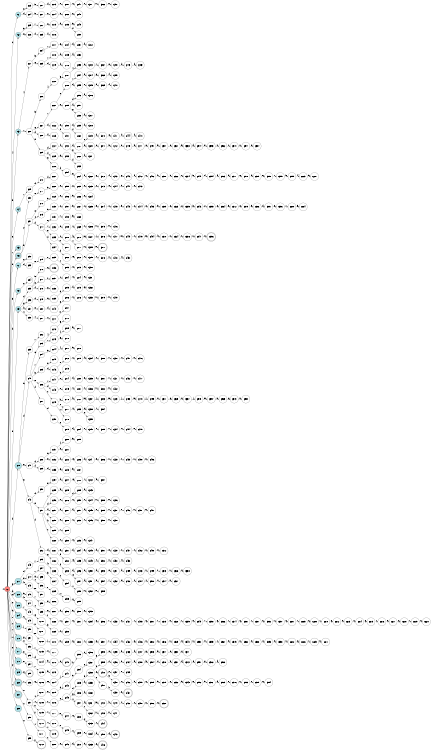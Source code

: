 digraph APTAALF {
__start0 [style = invis, shape = none, label = "", width = 0, height = 0];

rankdir=LR;
size="8,5";

s0 [style="filled", color="black", fillcolor="#ff817b" shape="circle", label="q0"];
s1 [style="filled", color="black", fillcolor="powderblue" shape="circle", label="q1"];
s2 [style="filled", color="black", fillcolor="powderblue" shape="circle", label="q2"];
s3 [style="filled", color="black", fillcolor="powderblue" shape="circle", label="q3"];
s4 [style="filled", color="black", fillcolor="powderblue" shape="circle", label="q4"];
s5 [style="filled", color="black", fillcolor="powderblue" shape="circle", label="q5"];
s6 [style="rounded,filled", color="black", fillcolor="powderblue" shape="doublecircle", label="q6"];
s7 [style="filled", color="black", fillcolor="powderblue" shape="circle", label="q7"];
s8 [style="filled", color="black", fillcolor="powderblue" shape="circle", label="q8"];
s9 [style="filled", color="black", fillcolor="powderblue" shape="circle", label="q9"];
s10 [style="filled", color="black", fillcolor="powderblue" shape="circle", label="q10"];
s11 [style="filled", color="black", fillcolor="powderblue" shape="circle", label="q11"];
s12 [style="filled", color="black", fillcolor="powderblue" shape="circle", label="q12"];
s13 [style="filled", color="black", fillcolor="powderblue" shape="circle", label="q13"];
s14 [style="filled", color="black", fillcolor="powderblue" shape="circle", label="q14"];
s15 [style="filled", color="black", fillcolor="powderblue" shape="circle", label="q15"];
s16 [style="filled", color="black", fillcolor="powderblue" shape="circle", label="q16"];
s17 [style="filled", color="black", fillcolor="powderblue" shape="circle", label="q17"];
s18 [style="filled", color="black", fillcolor="powderblue" shape="circle", label="q18"];
s19 [style="filled", color="black", fillcolor="powderblue" shape="circle", label="q19"];
s20 [style="rounded,filled", color="black", fillcolor="powderblue" shape="doublecircle", label="q20"];
s21 [style="rounded,filled", color="black", fillcolor="powderblue" shape="doublecircle", label="q21"];
s22 [style="filled", color="black", fillcolor="powderblue" shape="circle", label="q22"];
s23 [style="filled", color="black", fillcolor="white" shape="circle", label="q23"];
s24 [style="filled", color="black", fillcolor="white" shape="circle", label="q24"];
s25 [style="filled", color="black", fillcolor="white" shape="circle", label="q25"];
s26 [style="filled", color="black", fillcolor="white" shape="circle", label="q26"];
s27 [style="filled", color="black", fillcolor="white" shape="circle", label="q27"];
s28 [style="filled", color="black", fillcolor="white" shape="circle", label="q28"];
s29 [style="filled", color="black", fillcolor="white" shape="circle", label="q29"];
s30 [style="filled", color="black", fillcolor="white" shape="circle", label="q30"];
s31 [style="filled", color="black", fillcolor="white" shape="circle", label="q31"];
s32 [style="filled", color="black", fillcolor="white" shape="circle", label="q32"];
s33 [style="filled", color="black", fillcolor="white" shape="circle", label="q33"];
s34 [style="filled", color="black", fillcolor="white" shape="circle", label="q34"];
s35 [style="filled", color="black", fillcolor="white" shape="circle", label="q35"];
s36 [style="filled", color="black", fillcolor="white" shape="circle", label="q36"];
s37 [style="filled", color="black", fillcolor="white" shape="circle", label="q37"];
s38 [style="filled", color="black", fillcolor="white" shape="circle", label="q38"];
s39 [style="filled", color="black", fillcolor="white" shape="circle", label="q39"];
s40 [style="filled", color="black", fillcolor="white" shape="circle", label="q40"];
s41 [style="filled", color="black", fillcolor="white" shape="circle", label="q41"];
s42 [style="filled", color="black", fillcolor="white" shape="circle", label="q42"];
s43 [style="filled", color="black", fillcolor="white" shape="circle", label="q43"];
s44 [style="filled", color="black", fillcolor="white" shape="circle", label="q44"];
s45 [style="filled", color="black", fillcolor="white" shape="circle", label="q45"];
s46 [style="filled", color="black", fillcolor="white" shape="circle", label="q46"];
s47 [style="filled", color="black", fillcolor="white" shape="circle", label="q47"];
s48 [style="filled", color="black", fillcolor="white" shape="circle", label="q48"];
s49 [style="filled", color="black", fillcolor="white" shape="circle", label="q49"];
s50 [style="filled", color="black", fillcolor="white" shape="circle", label="q50"];
s51 [style="filled", color="black", fillcolor="white" shape="circle", label="q51"];
s52 [style="filled", color="black", fillcolor="white" shape="circle", label="q52"];
s53 [style="filled", color="black", fillcolor="white" shape="circle", label="q53"];
s54 [style="filled", color="black", fillcolor="white" shape="circle", label="q54"];
s55 [style="rounded,filled", color="black", fillcolor="white" shape="doublecircle", label="q55"];
s56 [style="filled", color="black", fillcolor="white" shape="circle", label="q56"];
s57 [style="filled", color="black", fillcolor="white" shape="circle", label="q57"];
s58 [style="filled", color="black", fillcolor="white" shape="circle", label="q58"];
s59 [style="filled", color="black", fillcolor="white" shape="circle", label="q59"];
s60 [style="filled", color="black", fillcolor="white" shape="circle", label="q60"];
s61 [style="filled", color="black", fillcolor="white" shape="circle", label="q61"];
s62 [style="filled", color="black", fillcolor="white" shape="circle", label="q62"];
s63 [style="filled", color="black", fillcolor="white" shape="circle", label="q63"];
s64 [style="filled", color="black", fillcolor="white" shape="circle", label="q64"];
s65 [style="filled", color="black", fillcolor="white" shape="circle", label="q65"];
s66 [style="filled", color="black", fillcolor="white" shape="circle", label="q66"];
s67 [style="filled", color="black", fillcolor="white" shape="circle", label="q67"];
s68 [style="filled", color="black", fillcolor="white" shape="circle", label="q68"];
s69 [style="filled", color="black", fillcolor="white" shape="circle", label="q69"];
s70 [style="filled", color="black", fillcolor="white" shape="circle", label="q70"];
s71 [style="filled", color="black", fillcolor="white" shape="circle", label="q71"];
s72 [style="filled", color="black", fillcolor="white" shape="circle", label="q72"];
s73 [style="filled", color="black", fillcolor="white" shape="circle", label="q73"];
s74 [style="filled", color="black", fillcolor="white" shape="circle", label="q74"];
s75 [style="filled", color="black", fillcolor="white" shape="circle", label="q75"];
s76 [style="filled", color="black", fillcolor="white" shape="circle", label="q76"];
s77 [style="filled", color="black", fillcolor="white" shape="circle", label="q77"];
s78 [style="filled", color="black", fillcolor="white" shape="circle", label="q78"];
s79 [style="filled", color="black", fillcolor="white" shape="circle", label="q79"];
s80 [style="filled", color="black", fillcolor="white" shape="circle", label="q80"];
s81 [style="filled", color="black", fillcolor="white" shape="circle", label="q81"];
s82 [style="filled", color="black", fillcolor="white" shape="circle", label="q82"];
s83 [style="filled", color="black", fillcolor="white" shape="circle", label="q83"];
s84 [style="filled", color="black", fillcolor="white" shape="circle", label="q84"];
s85 [style="filled", color="black", fillcolor="white" shape="circle", label="q85"];
s86 [style="filled", color="black", fillcolor="white" shape="circle", label="q86"];
s87 [style="filled", color="black", fillcolor="white" shape="circle", label="q87"];
s88 [style="filled", color="black", fillcolor="white" shape="circle", label="q88"];
s89 [style="filled", color="black", fillcolor="white" shape="circle", label="q89"];
s90 [style="filled", color="black", fillcolor="white" shape="circle", label="q90"];
s91 [style="filled", color="black", fillcolor="white" shape="circle", label="q91"];
s92 [style="filled", color="black", fillcolor="white" shape="circle", label="q92"];
s93 [style="filled", color="black", fillcolor="white" shape="circle", label="q93"];
s94 [style="filled", color="black", fillcolor="white" shape="circle", label="q94"];
s95 [style="filled", color="black", fillcolor="white" shape="circle", label="q95"];
s96 [style="filled", color="black", fillcolor="white" shape="circle", label="q96"];
s97 [style="filled", color="black", fillcolor="white" shape="circle", label="q97"];
s98 [style="filled", color="black", fillcolor="white" shape="circle", label="q98"];
s99 [style="filled", color="black", fillcolor="white" shape="circle", label="q99"];
s100 [style="filled", color="black", fillcolor="white" shape="circle", label="q100"];
s101 [style="filled", color="black", fillcolor="white" shape="circle", label="q101"];
s102 [style="filled", color="black", fillcolor="white" shape="circle", label="q102"];
s103 [style="filled", color="black", fillcolor="white" shape="circle", label="q103"];
s104 [style="filled", color="black", fillcolor="white" shape="circle", label="q104"];
s105 [style="filled", color="black", fillcolor="white" shape="circle", label="q105"];
s106 [style="filled", color="black", fillcolor="white" shape="circle", label="q106"];
s107 [style="filled", color="black", fillcolor="white" shape="circle", label="q107"];
s108 [style="filled", color="black", fillcolor="white" shape="circle", label="q108"];
s109 [style="filled", color="black", fillcolor="white" shape="circle", label="q109"];
s110 [style="rounded,filled", color="black", fillcolor="white" shape="doublecircle", label="q110"];
s111 [style="filled", color="black", fillcolor="white" shape="circle", label="q111"];
s112 [style="rounded,filled", color="black", fillcolor="white" shape="doublecircle", label="q112"];
s113 [style="filled", color="black", fillcolor="white" shape="circle", label="q113"];
s114 [style="filled", color="black", fillcolor="white" shape="circle", label="q114"];
s115 [style="filled", color="black", fillcolor="white" shape="circle", label="q115"];
s116 [style="filled", color="black", fillcolor="white" shape="circle", label="q116"];
s117 [style="filled", color="black", fillcolor="white" shape="circle", label="q117"];
s118 [style="filled", color="black", fillcolor="white" shape="circle", label="q118"];
s119 [style="filled", color="black", fillcolor="white" shape="circle", label="q119"];
s120 [style="filled", color="black", fillcolor="white" shape="circle", label="q120"];
s121 [style="filled", color="black", fillcolor="white" shape="circle", label="q121"];
s122 [style="filled", color="black", fillcolor="white" shape="circle", label="q122"];
s123 [style="filled", color="black", fillcolor="white" shape="circle", label="q123"];
s124 [style="filled", color="black", fillcolor="white" shape="circle", label="q124"];
s125 [style="filled", color="black", fillcolor="white" shape="circle", label="q125"];
s126 [style="filled", color="black", fillcolor="white" shape="circle", label="q126"];
s127 [style="filled", color="black", fillcolor="white" shape="circle", label="q127"];
s128 [style="filled", color="black", fillcolor="white" shape="circle", label="q128"];
s129 [style="filled", color="black", fillcolor="white" shape="circle", label="q129"];
s130 [style="filled", color="black", fillcolor="white" shape="circle", label="q130"];
s131 [style="filled", color="black", fillcolor="white" shape="circle", label="q131"];
s132 [style="filled", color="black", fillcolor="white" shape="circle", label="q132"];
s133 [style="filled", color="black", fillcolor="white" shape="circle", label="q133"];
s134 [style="filled", color="black", fillcolor="white" shape="circle", label="q134"];
s135 [style="filled", color="black", fillcolor="white" shape="circle", label="q135"];
s136 [style="rounded,filled", color="black", fillcolor="white" shape="doublecircle", label="q136"];
s137 [style="filled", color="black", fillcolor="white" shape="circle", label="q137"];
s138 [style="filled", color="black", fillcolor="white" shape="circle", label="q138"];
s139 [style="filled", color="black", fillcolor="white" shape="circle", label="q139"];
s140 [style="filled", color="black", fillcolor="white" shape="circle", label="q140"];
s141 [style="filled", color="black", fillcolor="white" shape="circle", label="q141"];
s142 [style="filled", color="black", fillcolor="white" shape="circle", label="q142"];
s143 [style="filled", color="black", fillcolor="white" shape="circle", label="q143"];
s144 [style="filled", color="black", fillcolor="white" shape="circle", label="q144"];
s145 [style="filled", color="black", fillcolor="white" shape="circle", label="q145"];
s146 [style="filled", color="black", fillcolor="white" shape="circle", label="q146"];
s147 [style="filled", color="black", fillcolor="white" shape="circle", label="q147"];
s148 [style="filled", color="black", fillcolor="white" shape="circle", label="q148"];
s149 [style="filled", color="black", fillcolor="white" shape="circle", label="q149"];
s150 [style="filled", color="black", fillcolor="white" shape="circle", label="q150"];
s151 [style="filled", color="black", fillcolor="white" shape="circle", label="q151"];
s152 [style="filled", color="black", fillcolor="white" shape="circle", label="q152"];
s153 [style="filled", color="black", fillcolor="white" shape="circle", label="q153"];
s154 [style="filled", color="black", fillcolor="white" shape="circle", label="q154"];
s155 [style="filled", color="black", fillcolor="white" shape="circle", label="q155"];
s156 [style="filled", color="black", fillcolor="white" shape="circle", label="q156"];
s157 [style="filled", color="black", fillcolor="white" shape="circle", label="q157"];
s158 [style="filled", color="black", fillcolor="white" shape="circle", label="q158"];
s159 [style="filled", color="black", fillcolor="white" shape="circle", label="q159"];
s160 [style="filled", color="black", fillcolor="white" shape="circle", label="q160"];
s161 [style="filled", color="black", fillcolor="white" shape="circle", label="q161"];
s162 [style="filled", color="black", fillcolor="white" shape="circle", label="q162"];
s163 [style="filled", color="black", fillcolor="white" shape="circle", label="q163"];
s164 [style="filled", color="black", fillcolor="white" shape="circle", label="q164"];
s165 [style="filled", color="black", fillcolor="white" shape="circle", label="q165"];
s166 [style="filled", color="black", fillcolor="white" shape="circle", label="q166"];
s167 [style="filled", color="black", fillcolor="white" shape="circle", label="q167"];
s168 [style="filled", color="black", fillcolor="white" shape="circle", label="q168"];
s169 [style="filled", color="black", fillcolor="white" shape="circle", label="q169"];
s170 [style="filled", color="black", fillcolor="white" shape="circle", label="q170"];
s171 [style="filled", color="black", fillcolor="white" shape="circle", label="q171"];
s172 [style="filled", color="black", fillcolor="white" shape="circle", label="q172"];
s173 [style="filled", color="black", fillcolor="white" shape="circle", label="q173"];
s174 [style="filled", color="black", fillcolor="white" shape="circle", label="q174"];
s175 [style="filled", color="black", fillcolor="white" shape="circle", label="q175"];
s176 [style="filled", color="black", fillcolor="white" shape="circle", label="q176"];
s177 [style="filled", color="black", fillcolor="white" shape="circle", label="q177"];
s178 [style="filled", color="black", fillcolor="white" shape="circle", label="q178"];
s179 [style="rounded,filled", color="black", fillcolor="white" shape="doublecircle", label="q179"];
s180 [style="filled", color="black", fillcolor="white" shape="circle", label="q180"];
s181 [style="filled", color="black", fillcolor="white" shape="circle", label="q181"];
s182 [style="filled", color="black", fillcolor="white" shape="circle", label="q182"];
s183 [style="filled", color="black", fillcolor="white" shape="circle", label="q183"];
s184 [style="filled", color="black", fillcolor="white" shape="circle", label="q184"];
s185 [style="filled", color="black", fillcolor="white" shape="circle", label="q185"];
s186 [style="filled", color="black", fillcolor="white" shape="circle", label="q186"];
s187 [style="filled", color="black", fillcolor="white" shape="circle", label="q187"];
s188 [style="filled", color="black", fillcolor="white" shape="circle", label="q188"];
s189 [style="filled", color="black", fillcolor="white" shape="circle", label="q189"];
s190 [style="filled", color="black", fillcolor="white" shape="circle", label="q190"];
s191 [style="filled", color="black", fillcolor="white" shape="circle", label="q191"];
s192 [style="filled", color="black", fillcolor="white" shape="circle", label="q192"];
s193 [style="filled", color="black", fillcolor="white" shape="circle", label="q193"];
s194 [style="filled", color="black", fillcolor="white" shape="circle", label="q194"];
s195 [style="filled", color="black", fillcolor="white" shape="circle", label="q195"];
s196 [style="filled", color="black", fillcolor="white" shape="circle", label="q196"];
s197 [style="filled", color="black", fillcolor="white" shape="circle", label="q197"];
s198 [style="filled", color="black", fillcolor="white" shape="circle", label="q198"];
s199 [style="filled", color="black", fillcolor="white" shape="circle", label="q199"];
s200 [style="filled", color="black", fillcolor="white" shape="circle", label="q200"];
s201 [style="filled", color="black", fillcolor="white" shape="circle", label="q201"];
s202 [style="filled", color="black", fillcolor="white" shape="circle", label="q202"];
s203 [style="filled", color="black", fillcolor="white" shape="circle", label="q203"];
s204 [style="filled", color="black", fillcolor="white" shape="circle", label="q204"];
s205 [style="filled", color="black", fillcolor="white" shape="circle", label="q205"];
s206 [style="filled", color="black", fillcolor="white" shape="circle", label="q206"];
s207 [style="filled", color="black", fillcolor="white" shape="circle", label="q207"];
s208 [style="filled", color="black", fillcolor="white" shape="circle", label="q208"];
s209 [style="filled", color="black", fillcolor="white" shape="circle", label="q209"];
s210 [style="filled", color="black", fillcolor="white" shape="circle", label="q210"];
s211 [style="filled", color="black", fillcolor="white" shape="circle", label="q211"];
s212 [style="filled", color="black", fillcolor="white" shape="circle", label="q212"];
s213 [style="filled", color="black", fillcolor="white" shape="circle", label="q213"];
s214 [style="filled", color="black", fillcolor="white" shape="circle", label="q214"];
s215 [style="filled", color="black", fillcolor="white" shape="circle", label="q215"];
s216 [style="filled", color="black", fillcolor="white" shape="circle", label="q216"];
s217 [style="filled", color="black", fillcolor="white" shape="circle", label="q217"];
s218 [style="filled", color="black", fillcolor="white" shape="circle", label="q218"];
s219 [style="filled", color="black", fillcolor="white" shape="circle", label="q219"];
s220 [style="filled", color="black", fillcolor="white" shape="circle", label="q220"];
s221 [style="filled", color="black", fillcolor="white" shape="circle", label="q221"];
s222 [style="filled", color="black", fillcolor="white" shape="circle", label="q222"];
s223 [style="filled", color="black", fillcolor="white" shape="circle", label="q223"];
s224 [style="filled", color="black", fillcolor="white" shape="circle", label="q224"];
s225 [style="filled", color="black", fillcolor="white" shape="circle", label="q225"];
s226 [style="filled", color="black", fillcolor="white" shape="circle", label="q226"];
s227 [style="filled", color="black", fillcolor="white" shape="circle", label="q227"];
s228 [style="filled", color="black", fillcolor="white" shape="circle", label="q228"];
s229 [style="filled", color="black", fillcolor="white" shape="circle", label="q229"];
s230 [style="filled", color="black", fillcolor="white" shape="circle", label="q230"];
s231 [style="filled", color="black", fillcolor="white" shape="circle", label="q231"];
s232 [style="filled", color="black", fillcolor="white" shape="circle", label="q232"];
s233 [style="filled", color="black", fillcolor="white" shape="circle", label="q233"];
s234 [style="filled", color="black", fillcolor="white" shape="circle", label="q234"];
s235 [style="filled", color="black", fillcolor="white" shape="circle", label="q235"];
s236 [style="filled", color="black", fillcolor="white" shape="circle", label="q236"];
s237 [style="filled", color="black", fillcolor="white" shape="circle", label="q237"];
s238 [style="filled", color="black", fillcolor="white" shape="circle", label="q238"];
s239 [style="filled", color="black", fillcolor="white" shape="circle", label="q239"];
s240 [style="rounded,filled", color="black", fillcolor="white" shape="doublecircle", label="q240"];
s241 [style="filled", color="black", fillcolor="white" shape="circle", label="q241"];
s242 [style="filled", color="black", fillcolor="white" shape="circle", label="q242"];
s243 [style="filled", color="black", fillcolor="white" shape="circle", label="q243"];
s244 [style="filled", color="black", fillcolor="white" shape="circle", label="q244"];
s245 [style="filled", color="black", fillcolor="white" shape="circle", label="q245"];
s246 [style="filled", color="black", fillcolor="white" shape="circle", label="q246"];
s247 [style="filled", color="black", fillcolor="white" shape="circle", label="q247"];
s248 [style="filled", color="black", fillcolor="white" shape="circle", label="q248"];
s249 [style="filled", color="black", fillcolor="white" shape="circle", label="q249"];
s250 [style="filled", color="black", fillcolor="white" shape="circle", label="q250"];
s251 [style="filled", color="black", fillcolor="white" shape="circle", label="q251"];
s252 [style="filled", color="black", fillcolor="white" shape="circle", label="q252"];
s253 [style="filled", color="black", fillcolor="white" shape="circle", label="q253"];
s254 [style="filled", color="black", fillcolor="white" shape="circle", label="q254"];
s255 [style="filled", color="black", fillcolor="white" shape="circle", label="q255"];
s256 [style="filled", color="black", fillcolor="white" shape="circle", label="q256"];
s257 [style="filled", color="black", fillcolor="white" shape="circle", label="q257"];
s258 [style="filled", color="black", fillcolor="white" shape="circle", label="q258"];
s259 [style="filled", color="black", fillcolor="white" shape="circle", label="q259"];
s260 [style="filled", color="black", fillcolor="white" shape="circle", label="q260"];
s261 [style="filled", color="black", fillcolor="white" shape="circle", label="q261"];
s262 [style="filled", color="black", fillcolor="white" shape="circle", label="q262"];
s263 [style="filled", color="black", fillcolor="white" shape="circle", label="q263"];
s264 [style="filled", color="black", fillcolor="white" shape="circle", label="q264"];
s265 [style="filled", color="black", fillcolor="white" shape="circle", label="q265"];
s266 [style="filled", color="black", fillcolor="white" shape="circle", label="q266"];
s267 [style="filled", color="black", fillcolor="white" shape="circle", label="q267"];
s268 [style="filled", color="black", fillcolor="white" shape="circle", label="q268"];
s269 [style="filled", color="black", fillcolor="white" shape="circle", label="q269"];
s270 [style="filled", color="black", fillcolor="white" shape="circle", label="q270"];
s271 [style="filled", color="black", fillcolor="white" shape="circle", label="q271"];
s272 [style="filled", color="black", fillcolor="white" shape="circle", label="q272"];
s273 [style="filled", color="black", fillcolor="white" shape="circle", label="q273"];
s274 [style="filled", color="black", fillcolor="white" shape="circle", label="q274"];
s275 [style="filled", color="black", fillcolor="white" shape="circle", label="q275"];
s276 [style="filled", color="black", fillcolor="white" shape="circle", label="q276"];
s277 [style="filled", color="black", fillcolor="white" shape="circle", label="q277"];
s278 [style="filled", color="black", fillcolor="white" shape="circle", label="q278"];
s279 [style="filled", color="black", fillcolor="white" shape="circle", label="q279"];
s280 [style="filled", color="black", fillcolor="white" shape="circle", label="q280"];
s281 [style="filled", color="black", fillcolor="white" shape="circle", label="q281"];
s282 [style="filled", color="black", fillcolor="white" shape="circle", label="q282"];
s283 [style="filled", color="black", fillcolor="white" shape="circle", label="q283"];
s284 [style="filled", color="black", fillcolor="white" shape="circle", label="q284"];
s285 [style="filled", color="black", fillcolor="white" shape="circle", label="q285"];
s286 [style="filled", color="black", fillcolor="white" shape="circle", label="q286"];
s287 [style="filled", color="black", fillcolor="white" shape="circle", label="q287"];
s288 [style="filled", color="black", fillcolor="white" shape="circle", label="q288"];
s289 [style="filled", color="black", fillcolor="white" shape="circle", label="q289"];
s290 [style="filled", color="black", fillcolor="white" shape="circle", label="q290"];
s291 [style="filled", color="black", fillcolor="white" shape="circle", label="q291"];
s292 [style="filled", color="black", fillcolor="white" shape="circle", label="q292"];
s293 [style="filled", color="black", fillcolor="white" shape="circle", label="q293"];
s294 [style="filled", color="black", fillcolor="white" shape="circle", label="q294"];
s295 [style="filled", color="black", fillcolor="white" shape="circle", label="q295"];
s296 [style="filled", color="black", fillcolor="white" shape="circle", label="q296"];
s297 [style="filled", color="black", fillcolor="white" shape="circle", label="q297"];
s298 [style="filled", color="black", fillcolor="white" shape="circle", label="q298"];
s299 [style="filled", color="black", fillcolor="white" shape="circle", label="q299"];
s300 [style="filled", color="black", fillcolor="white" shape="circle", label="q300"];
s301 [style="filled", color="black", fillcolor="white" shape="circle", label="q301"];
s302 [style="filled", color="black", fillcolor="white" shape="circle", label="q302"];
s303 [style="filled", color="black", fillcolor="white" shape="circle", label="q303"];
s304 [style="filled", color="black", fillcolor="white" shape="circle", label="q304"];
s305 [style="filled", color="black", fillcolor="white" shape="circle", label="q305"];
s306 [style="filled", color="black", fillcolor="white" shape="circle", label="q306"];
s307 [style="filled", color="black", fillcolor="white" shape="circle", label="q307"];
s308 [style="filled", color="black", fillcolor="white" shape="circle", label="q308"];
s309 [style="filled", color="black", fillcolor="white" shape="circle", label="q309"];
s310 [style="filled", color="black", fillcolor="white" shape="circle", label="q310"];
s311 [style="filled", color="black", fillcolor="white" shape="circle", label="q311"];
s312 [style="filled", color="black", fillcolor="white" shape="circle", label="q312"];
s313 [style="filled", color="black", fillcolor="white" shape="circle", label="q313"];
s314 [style="filled", color="black", fillcolor="white" shape="circle", label="q314"];
s315 [style="filled", color="black", fillcolor="white" shape="circle", label="q315"];
s316 [style="filled", color="black", fillcolor="white" shape="circle", label="q316"];
s317 [style="filled", color="black", fillcolor="white" shape="circle", label="q317"];
s318 [style="filled", color="black", fillcolor="white" shape="circle", label="q318"];
s319 [style="filled", color="black", fillcolor="white" shape="circle", label="q319"];
s320 [style="filled", color="black", fillcolor="white" shape="circle", label="q320"];
s321 [style="filled", color="black", fillcolor="white" shape="circle", label="q321"];
s322 [style="filled", color="black", fillcolor="white" shape="circle", label="q322"];
s323 [style="filled", color="black", fillcolor="white" shape="circle", label="q323"];
s324 [style="filled", color="black", fillcolor="white" shape="circle", label="q324"];
s325 [style="filled", color="black", fillcolor="white" shape="circle", label="q325"];
s326 [style="filled", color="black", fillcolor="white" shape="circle", label="q326"];
s327 [style="filled", color="black", fillcolor="white" shape="circle", label="q327"];
s328 [style="filled", color="black", fillcolor="white" shape="circle", label="q328"];
s329 [style="filled", color="black", fillcolor="white" shape="circle", label="q329"];
s330 [style="filled", color="black", fillcolor="white" shape="circle", label="q330"];
s331 [style="filled", color="black", fillcolor="white" shape="circle", label="q331"];
s332 [style="filled", color="black", fillcolor="white" shape="circle", label="q332"];
s333 [style="filled", color="black", fillcolor="white" shape="circle", label="q333"];
s334 [style="filled", color="black", fillcolor="white" shape="circle", label="q334"];
s335 [style="filled", color="black", fillcolor="white" shape="circle", label="q335"];
s336 [style="filled", color="black", fillcolor="white" shape="circle", label="q336"];
s337 [style="filled", color="black", fillcolor="white" shape="circle", label="q337"];
s338 [style="filled", color="black", fillcolor="white" shape="circle", label="q338"];
s339 [style="filled", color="black", fillcolor="white" shape="circle", label="q339"];
s340 [style="filled", color="black", fillcolor="white" shape="circle", label="q340"];
s341 [style="filled", color="black", fillcolor="white" shape="circle", label="q341"];
s342 [style="filled", color="black", fillcolor="white" shape="circle", label="q342"];
s343 [style="filled", color="black", fillcolor="white" shape="circle", label="q343"];
s344 [style="filled", color="black", fillcolor="white" shape="circle", label="q344"];
s345 [style="filled", color="black", fillcolor="white" shape="circle", label="q345"];
s346 [style="filled", color="black", fillcolor="white" shape="circle", label="q346"];
s347 [style="filled", color="black", fillcolor="white" shape="circle", label="q347"];
s348 [style="filled", color="black", fillcolor="white" shape="circle", label="q348"];
s349 [style="filled", color="black", fillcolor="white" shape="circle", label="q349"];
s350 [style="filled", color="black", fillcolor="white" shape="circle", label="q350"];
s351 [style="filled", color="black", fillcolor="white" shape="circle", label="q351"];
s352 [style="filled", color="black", fillcolor="white" shape="circle", label="q352"];
s353 [style="filled", color="black", fillcolor="white" shape="circle", label="q353"];
s354 [style="filled", color="black", fillcolor="white" shape="circle", label="q354"];
s355 [style="filled", color="black", fillcolor="white" shape="circle", label="q355"];
s356 [style="filled", color="black", fillcolor="white" shape="circle", label="q356"];
s357 [style="filled", color="black", fillcolor="white" shape="circle", label="q357"];
s358 [style="filled", color="black", fillcolor="white" shape="circle", label="q358"];
s359 [style="filled", color="black", fillcolor="white" shape="circle", label="q359"];
s360 [style="filled", color="black", fillcolor="white" shape="circle", label="q360"];
s361 [style="filled", color="black", fillcolor="white" shape="circle", label="q361"];
s362 [style="filled", color="black", fillcolor="white" shape="circle", label="q362"];
s363 [style="filled", color="black", fillcolor="white" shape="circle", label="q363"];
s364 [style="filled", color="black", fillcolor="white" shape="circle", label="q364"];
s365 [style="filled", color="black", fillcolor="white" shape="circle", label="q365"];
s366 [style="filled", color="black", fillcolor="white" shape="circle", label="q366"];
s367 [style="filled", color="black", fillcolor="white" shape="circle", label="q367"];
s368 [style="filled", color="black", fillcolor="white" shape="circle", label="q368"];
s369 [style="filled", color="black", fillcolor="white" shape="circle", label="q369"];
s370 [style="filled", color="black", fillcolor="white" shape="circle", label="q370"];
s371 [style="filled", color="black", fillcolor="white" shape="circle", label="q371"];
s372 [style="filled", color="black", fillcolor="white" shape="circle", label="q372"];
s373 [style="filled", color="black", fillcolor="white" shape="circle", label="q373"];
s374 [style="filled", color="black", fillcolor="white" shape="circle", label="q374"];
s375 [style="filled", color="black", fillcolor="white" shape="circle", label="q375"];
s376 [style="filled", color="black", fillcolor="white" shape="circle", label="q376"];
s377 [style="rounded,filled", color="black", fillcolor="white" shape="doublecircle", label="q377"];
s378 [style="filled", color="black", fillcolor="white" shape="circle", label="q378"];
s379 [style="filled", color="black", fillcolor="white" shape="circle", label="q379"];
s380 [style="filled", color="black", fillcolor="white" shape="circle", label="q380"];
s381 [style="filled", color="black", fillcolor="white" shape="circle", label="q381"];
s382 [style="filled", color="black", fillcolor="white" shape="circle", label="q382"];
s383 [style="filled", color="black", fillcolor="white" shape="circle", label="q383"];
s384 [style="filled", color="black", fillcolor="white" shape="circle", label="q384"];
s385 [style="filled", color="black", fillcolor="white" shape="circle", label="q385"];
s386 [style="filled", color="black", fillcolor="white" shape="circle", label="q386"];
s387 [style="filled", color="black", fillcolor="white" shape="circle", label="q387"];
s388 [style="filled", color="black", fillcolor="white" shape="circle", label="q388"];
s389 [style="filled", color="black", fillcolor="white" shape="circle", label="q389"];
s390 [style="filled", color="black", fillcolor="white" shape="circle", label="q390"];
s391 [style="filled", color="black", fillcolor="white" shape="circle", label="q391"];
s392 [style="filled", color="black", fillcolor="white" shape="circle", label="q392"];
s393 [style="filled", color="black", fillcolor="white" shape="circle", label="q393"];
s394 [style="filled", color="black", fillcolor="white" shape="circle", label="q394"];
s395 [style="filled", color="black", fillcolor="white" shape="circle", label="q395"];
s396 [style="filled", color="black", fillcolor="white" shape="circle", label="q396"];
s397 [style="filled", color="black", fillcolor="white" shape="circle", label="q397"];
s398 [style="filled", color="black", fillcolor="white" shape="circle", label="q398"];
s399 [style="filled", color="black", fillcolor="white" shape="circle", label="q399"];
s400 [style="rounded,filled", color="black", fillcolor="white" shape="doublecircle", label="q400"];
s401 [style="filled", color="black", fillcolor="white" shape="circle", label="q401"];
s402 [style="filled", color="black", fillcolor="white" shape="circle", label="q402"];
s403 [style="filled", color="black", fillcolor="white" shape="circle", label="q403"];
s404 [style="rounded,filled", color="black", fillcolor="white" shape="doublecircle", label="q404"];
s405 [style="filled", color="black", fillcolor="white" shape="circle", label="q405"];
s406 [style="rounded,filled", color="black", fillcolor="white" shape="doublecircle", label="q406"];
s407 [style="filled", color="black", fillcolor="white" shape="circle", label="q407"];
s408 [style="filled", color="black", fillcolor="white" shape="circle", label="q408"];
s409 [style="filled", color="black", fillcolor="white" shape="circle", label="q409"];
s410 [style="filled", color="black", fillcolor="white" shape="circle", label="q410"];
s411 [style="filled", color="black", fillcolor="white" shape="circle", label="q411"];
s412 [style="filled", color="black", fillcolor="white" shape="circle", label="q412"];
s413 [style="filled", color="black", fillcolor="white" shape="circle", label="q413"];
s414 [style="filled", color="black", fillcolor="white" shape="circle", label="q414"];
s415 [style="filled", color="black", fillcolor="white" shape="circle", label="q415"];
s416 [style="filled", color="black", fillcolor="white" shape="circle", label="q416"];
s417 [style="filled", color="black", fillcolor="white" shape="circle", label="q417"];
s418 [style="filled", color="black", fillcolor="white" shape="circle", label="q418"];
s419 [style="filled", color="black", fillcolor="white" shape="circle", label="q419"];
s420 [style="filled", color="black", fillcolor="white" shape="circle", label="q420"];
s421 [style="filled", color="black", fillcolor="white" shape="circle", label="q421"];
s422 [style="filled", color="black", fillcolor="white" shape="circle", label="q422"];
s423 [style="filled", color="black", fillcolor="white" shape="circle", label="q423"];
s424 [style="filled", color="black", fillcolor="white" shape="circle", label="q424"];
s425 [style="filled", color="black", fillcolor="white" shape="circle", label="q425"];
s426 [style="filled", color="black", fillcolor="white" shape="circle", label="q426"];
s427 [style="filled", color="black", fillcolor="white" shape="circle", label="q427"];
s428 [style="filled", color="black", fillcolor="white" shape="circle", label="q428"];
s429 [style="filled", color="black", fillcolor="white" shape="circle", label="q429"];
s430 [style="filled", color="black", fillcolor="white" shape="circle", label="q430"];
s431 [style="filled", color="black", fillcolor="white" shape="circle", label="q431"];
s432 [style="filled", color="black", fillcolor="white" shape="circle", label="q432"];
s433 [style="filled", color="black", fillcolor="white" shape="circle", label="q433"];
s434 [style="filled", color="black", fillcolor="white" shape="circle", label="q434"];
s435 [style="filled", color="black", fillcolor="white" shape="circle", label="q435"];
s436 [style="filled", color="black", fillcolor="white" shape="circle", label="q436"];
s437 [style="filled", color="black", fillcolor="white" shape="circle", label="q437"];
s438 [style="filled", color="black", fillcolor="white" shape="circle", label="q438"];
s439 [style="filled", color="black", fillcolor="white" shape="circle", label="q439"];
s440 [style="filled", color="black", fillcolor="white" shape="circle", label="q440"];
s441 [style="filled", color="black", fillcolor="white" shape="circle", label="q441"];
s442 [style="rounded,filled", color="black", fillcolor="white" shape="doublecircle", label="q442"];
s443 [style="filled", color="black", fillcolor="white" shape="circle", label="q443"];
s444 [style="filled", color="black", fillcolor="white" shape="circle", label="q444"];
s445 [style="filled", color="black", fillcolor="white" shape="circle", label="q445"];
s446 [style="filled", color="black", fillcolor="white" shape="circle", label="q446"];
s447 [style="filled", color="black", fillcolor="white" shape="circle", label="q447"];
s448 [style="filled", color="black", fillcolor="white" shape="circle", label="q448"];
s449 [style="filled", color="black", fillcolor="white" shape="circle", label="q449"];
s450 [style="filled", color="black", fillcolor="white" shape="circle", label="q450"];
s451 [style="filled", color="black", fillcolor="white" shape="circle", label="q451"];
s452 [style="filled", color="black", fillcolor="white" shape="circle", label="q452"];
s453 [style="filled", color="black", fillcolor="white" shape="circle", label="q453"];
s454 [style="filled", color="black", fillcolor="white" shape="circle", label="q454"];
s455 [style="filled", color="black", fillcolor="white" shape="circle", label="q455"];
s456 [style="filled", color="black", fillcolor="white" shape="circle", label="q456"];
s457 [style="filled", color="black", fillcolor="white" shape="circle", label="q457"];
s458 [style="filled", color="black", fillcolor="white" shape="circle", label="q458"];
s459 [style="filled", color="black", fillcolor="white" shape="circle", label="q459"];
s460 [style="filled", color="black", fillcolor="white" shape="circle", label="q460"];
s461 [style="filled", color="black", fillcolor="white" shape="circle", label="q461"];
s462 [style="filled", color="black", fillcolor="white" shape="circle", label="q462"];
s463 [style="filled", color="black", fillcolor="white" shape="circle", label="q463"];
s464 [style="filled", color="black", fillcolor="white" shape="circle", label="q464"];
s465 [style="filled", color="black", fillcolor="white" shape="circle", label="q465"];
s466 [style="filled", color="black", fillcolor="white" shape="circle", label="q466"];
s467 [style="rounded,filled", color="black", fillcolor="white" shape="doublecircle", label="q467"];
s468 [style="filled", color="black", fillcolor="white" shape="circle", label="q468"];
s469 [style="filled", color="black", fillcolor="white" shape="circle", label="q469"];
s470 [style="filled", color="black", fillcolor="white" shape="circle", label="q470"];
s471 [style="filled", color="black", fillcolor="white" shape="circle", label="q471"];
s472 [style="filled", color="black", fillcolor="white" shape="circle", label="q472"];
s473 [style="filled", color="black", fillcolor="white" shape="circle", label="q473"];
s474 [style="filled", color="black", fillcolor="white" shape="circle", label="q474"];
s475 [style="filled", color="black", fillcolor="white" shape="circle", label="q475"];
s476 [style="filled", color="black", fillcolor="white" shape="circle", label="q476"];
s477 [style="filled", color="black", fillcolor="white" shape="circle", label="q477"];
s478 [style="filled", color="black", fillcolor="white" shape="circle", label="q478"];
s479 [style="filled", color="black", fillcolor="white" shape="circle", label="q479"];
s480 [style="filled", color="black", fillcolor="white" shape="circle", label="q480"];
s481 [style="filled", color="black", fillcolor="white" shape="circle", label="q481"];
s482 [style="filled", color="black", fillcolor="white" shape="circle", label="q482"];
s483 [style="filled", color="black", fillcolor="white" shape="circle", label="q483"];
s484 [style="filled", color="black", fillcolor="white" shape="circle", label="q484"];
s485 [style="filled", color="black", fillcolor="white" shape="circle", label="q485"];
s486 [style="filled", color="black", fillcolor="white" shape="circle", label="q486"];
s487 [style="filled", color="black", fillcolor="white" shape="circle", label="q487"];
s488 [style="filled", color="black", fillcolor="white" shape="circle", label="q488"];
s489 [style="filled", color="black", fillcolor="white" shape="circle", label="q489"];
s490 [style="filled", color="black", fillcolor="white" shape="circle", label="q490"];
s491 [style="filled", color="black", fillcolor="white" shape="circle", label="q491"];
s492 [style="filled", color="black", fillcolor="white" shape="circle", label="q492"];
s493 [style="filled", color="black", fillcolor="white" shape="circle", label="q493"];
s494 [style="filled", color="black", fillcolor="white" shape="circle", label="q494"];
s495 [style="filled", color="black", fillcolor="white" shape="circle", label="q495"];
s496 [style="filled", color="black", fillcolor="white" shape="circle", label="q496"];
s497 [style="filled", color="black", fillcolor="white" shape="circle", label="q497"];
s498 [style="filled", color="black", fillcolor="white" shape="circle", label="q498"];
s499 [style="filled", color="black", fillcolor="white" shape="circle", label="q499"];
s500 [style="filled", color="black", fillcolor="white" shape="circle", label="q500"];
s501 [style="filled", color="black", fillcolor="white" shape="circle", label="q501"];
s502 [style="filled", color="black", fillcolor="white" shape="circle", label="q502"];
s503 [style="filled", color="black", fillcolor="white" shape="circle", label="q503"];
s504 [style="filled", color="black", fillcolor="white" shape="circle", label="q504"];
s505 [style="filled", color="black", fillcolor="white" shape="circle", label="q505"];
s506 [style="filled", color="black", fillcolor="white" shape="circle", label="q506"];
s507 [style="filled", color="black", fillcolor="white" shape="circle", label="q507"];
s508 [style="filled", color="black", fillcolor="white" shape="circle", label="q508"];
s509 [style="filled", color="black", fillcolor="white" shape="circle", label="q509"];
s510 [style="filled", color="black", fillcolor="white" shape="circle", label="q510"];
s511 [style="filled", color="black", fillcolor="white" shape="circle", label="q511"];
s512 [style="filled", color="black", fillcolor="white" shape="circle", label="q512"];
s513 [style="filled", color="black", fillcolor="white" shape="circle", label="q513"];
s514 [style="filled", color="black", fillcolor="white" shape="circle", label="q514"];
s515 [style="filled", color="black", fillcolor="white" shape="circle", label="q515"];
s516 [style="filled", color="black", fillcolor="white" shape="circle", label="q516"];
s517 [style="filled", color="black", fillcolor="white" shape="circle", label="q517"];
s518 [style="filled", color="black", fillcolor="white" shape="circle", label="q518"];
s519 [style="filled", color="black", fillcolor="white" shape="circle", label="q519"];
s520 [style="rounded,filled", color="black", fillcolor="white" shape="doublecircle", label="q520"];
s521 [style="filled", color="black", fillcolor="white" shape="circle", label="q521"];
s522 [style="filled", color="black", fillcolor="white" shape="circle", label="q522"];
s523 [style="filled", color="black", fillcolor="white" shape="circle", label="q523"];
s524 [style="filled", color="black", fillcolor="white" shape="circle", label="q524"];
s525 [style="filled", color="black", fillcolor="white" shape="circle", label="q525"];
s526 [style="filled", color="black", fillcolor="white" shape="circle", label="q526"];
s527 [style="filled", color="black", fillcolor="white" shape="circle", label="q527"];
s528 [style="filled", color="black", fillcolor="white" shape="circle", label="q528"];
s529 [style="filled", color="black", fillcolor="white" shape="circle", label="q529"];
s530 [style="filled", color="black", fillcolor="white" shape="circle", label="q530"];
s531 [style="filled", color="black", fillcolor="white" shape="circle", label="q531"];
s532 [style="filled", color="black", fillcolor="white" shape="circle", label="q532"];
s533 [style="filled", color="black", fillcolor="white" shape="circle", label="q533"];
s534 [style="filled", color="black", fillcolor="white" shape="circle", label="q534"];
s535 [style="filled", color="black", fillcolor="white" shape="circle", label="q535"];
s536 [style="filled", color="black", fillcolor="white" shape="circle", label="q536"];
s537 [style="filled", color="black", fillcolor="white" shape="circle", label="q537"];
s538 [style="filled", color="black", fillcolor="white" shape="circle", label="q538"];
s539 [style="filled", color="black", fillcolor="white" shape="circle", label="q539"];
s540 [style="filled", color="black", fillcolor="white" shape="circle", label="q540"];
s541 [style="filled", color="black", fillcolor="white" shape="circle", label="q541"];
s542 [style="filled", color="black", fillcolor="white" shape="circle", label="q542"];
s543 [style="filled", color="black", fillcolor="white" shape="circle", label="q543"];
s544 [style="filled", color="black", fillcolor="white" shape="circle", label="q544"];
s545 [style="filled", color="black", fillcolor="white" shape="circle", label="q545"];
s546 [style="filled", color="black", fillcolor="white" shape="circle", label="q546"];
s547 [style="filled", color="black", fillcolor="white" shape="circle", label="q547"];
s548 [style="filled", color="black", fillcolor="white" shape="circle", label="q548"];
s549 [style="filled", color="black", fillcolor="white" shape="circle", label="q549"];
s550 [style="filled", color="black", fillcolor="white" shape="circle", label="q550"];
s551 [style="filled", color="black", fillcolor="white" shape="circle", label="q551"];
s552 [style="filled", color="black", fillcolor="white" shape="circle", label="q552"];
s553 [style="filled", color="black", fillcolor="white" shape="circle", label="q553"];
s554 [style="filled", color="black", fillcolor="white" shape="circle", label="q554"];
s555 [style="filled", color="black", fillcolor="white" shape="circle", label="q555"];
s556 [style="rounded,filled", color="black", fillcolor="white" shape="doublecircle", label="q556"];
s557 [style="filled", color="black", fillcolor="white" shape="circle", label="q557"];
s558 [style="filled", color="black", fillcolor="white" shape="circle", label="q558"];
s559 [style="filled", color="black", fillcolor="white" shape="circle", label="q559"];
s560 [style="filled", color="black", fillcolor="white" shape="circle", label="q560"];
s561 [style="filled", color="black", fillcolor="white" shape="circle", label="q561"];
s562 [style="filled", color="black", fillcolor="white" shape="circle", label="q562"];
s563 [style="filled", color="black", fillcolor="white" shape="circle", label="q563"];
s564 [style="filled", color="black", fillcolor="white" shape="circle", label="q564"];
s565 [style="filled", color="black", fillcolor="white" shape="circle", label="q565"];
s566 [style="filled", color="black", fillcolor="white" shape="circle", label="q566"];
s567 [style="filled", color="black", fillcolor="white" shape="circle", label="q567"];
s568 [style="filled", color="black", fillcolor="white" shape="circle", label="q568"];
s569 [style="filled", color="black", fillcolor="white" shape="circle", label="q569"];
s570 [style="filled", color="black", fillcolor="white" shape="circle", label="q570"];
s571 [style="filled", color="black", fillcolor="white" shape="circle", label="q571"];
s572 [style="filled", color="black", fillcolor="white" shape="circle", label="q572"];
s573 [style="filled", color="black", fillcolor="white" shape="circle", label="q573"];
s574 [style="filled", color="black", fillcolor="white" shape="circle", label="q574"];
s575 [style="filled", color="black", fillcolor="white" shape="circle", label="q575"];
s576 [style="filled", color="black", fillcolor="white" shape="circle", label="q576"];
s577 [style="filled", color="black", fillcolor="white" shape="circle", label="q577"];
s578 [style="filled", color="black", fillcolor="white" shape="circle", label="q578"];
s579 [style="filled", color="black", fillcolor="white" shape="circle", label="q579"];
s580 [style="filled", color="black", fillcolor="white" shape="circle", label="q580"];
s581 [style="filled", color="black", fillcolor="white" shape="circle", label="q581"];
s582 [style="filled", color="black", fillcolor="white" shape="circle", label="q582"];
s583 [style="filled", color="black", fillcolor="white" shape="circle", label="q583"];
s584 [style="filled", color="black", fillcolor="white" shape="circle", label="q584"];
s585 [style="filled", color="black", fillcolor="white" shape="circle", label="q585"];
s586 [style="filled", color="black", fillcolor="white" shape="circle", label="q586"];
s587 [style="filled", color="black", fillcolor="white" shape="circle", label="q587"];
s588 [style="filled", color="black", fillcolor="white" shape="circle", label="q588"];
s589 [style="filled", color="black", fillcolor="white" shape="circle", label="q589"];
s590 [style="filled", color="black", fillcolor="white" shape="circle", label="q590"];
s591 [style="filled", color="black", fillcolor="white" shape="circle", label="q591"];
s592 [style="filled", color="black", fillcolor="white" shape="circle", label="q592"];
s593 [style="filled", color="black", fillcolor="white" shape="circle", label="q593"];
s594 [style="filled", color="black", fillcolor="white" shape="circle", label="q594"];
s595 [style="filled", color="black", fillcolor="white" shape="circle", label="q595"];
s596 [style="filled", color="black", fillcolor="white" shape="circle", label="q596"];
s597 [style="filled", color="black", fillcolor="white" shape="circle", label="q597"];
s598 [style="filled", color="black", fillcolor="white" shape="circle", label="q598"];
s599 [style="filled", color="black", fillcolor="white" shape="circle", label="q599"];
s600 [style="filled", color="black", fillcolor="white" shape="circle", label="q600"];
s601 [style="filled", color="black", fillcolor="white" shape="circle", label="q601"];
s602 [style="filled", color="black", fillcolor="white" shape="circle", label="q602"];
s603 [style="filled", color="black", fillcolor="white" shape="circle", label="q603"];
s604 [style="filled", color="black", fillcolor="white" shape="circle", label="q604"];
s605 [style="filled", color="black", fillcolor="white" shape="circle", label="q605"];
s606 [style="filled", color="black", fillcolor="white" shape="circle", label="q606"];
s607 [style="filled", color="black", fillcolor="white" shape="circle", label="q607"];
s608 [style="filled", color="black", fillcolor="white" shape="circle", label="q608"];
s609 [style="filled", color="black", fillcolor="white" shape="circle", label="q609"];
s610 [style="filled", color="black", fillcolor="white" shape="circle", label="q610"];
s611 [style="filled", color="black", fillcolor="white" shape="circle", label="q611"];
s612 [style="filled", color="black", fillcolor="white" shape="circle", label="q612"];
s613 [style="filled", color="black", fillcolor="white" shape="circle", label="q613"];
s614 [style="filled", color="black", fillcolor="white" shape="circle", label="q614"];
s615 [style="filled", color="black", fillcolor="white" shape="circle", label="q615"];
s616 [style="filled", color="black", fillcolor="white" shape="circle", label="q616"];
s617 [style="filled", color="black", fillcolor="white" shape="circle", label="q617"];
s618 [style="filled", color="black", fillcolor="white" shape="circle", label="q618"];
s619 [style="filled", color="black", fillcolor="white" shape="circle", label="q619"];
s620 [style="filled", color="black", fillcolor="white" shape="circle", label="q620"];
subgraph cluster_main { 
	graph [pad=".75", ranksep="0.15", nodesep="0.15"];
	 style=invis; 
	__start0 -> s0 [penwidth=2];
}
s0 -> s1 [label="2"];
s0 -> s2 [label="4"];
s0 -> s3 [label="5"];
s0 -> s4 [label="6"];
s0 -> s5 [label="7"];
s0 -> s6 [label="8"];
s0 -> s7 [label="9"];
s0 -> s8 [label="b"];
s0 -> s9 [label="e"];
s0 -> s10 [label="f"];
s0 -> s11 [label="g"];
s0 -> s12 [label="h"];
s0 -> s13 [label="m"];
s0 -> s14 [label="n"];
s0 -> s15 [label="q"];
s0 -> s16 [label="r"];
s0 -> s17 [label="s"];
s0 -> s18 [label="v"];
s0 -> s19 [label="w"];
s0 -> s20 [label="x"];
s0 -> s21 [label="y"];
s0 -> s22 [label="z"];
s1 -> s23 [label="8"];
s1 -> s24 [label="d"];
s2 -> s25 [label="5"];
s2 -> s26 [label="6"];
s3 -> s27 [label="4"];
s3 -> s28 [label="7"];
s4 -> s29 [label="7"];
s6 -> s30 [label="2"];
s6 -> s31 [label="9"];
s7 -> s32 [label="8"];
s7 -> s33 [label="d"];
s8 -> s34 [label="8"];
s9 -> s35 [label="d"];
s9 -> s36 [label="g"];
s9 -> s37 [label="h"];
s9 -> s38 [label="s"];
s10 -> s39 [label="6"];
s10 -> s40 [label="d"];
s10 -> s41 [label="e"];
s10 -> s42 [label="g"];
s11 -> s43 [label="d"];
s11 -> s44 [label="e"];
s11 -> s45 [label="k"];
s12 -> s46 [label="5"];
s12 -> s47 [label="k"];
s13 -> s48 [label="7"];
s14 -> s49 [label="q"];
s15 -> s50 [label="j"];
s16 -> s51 [label="p"];
s16 -> s52 [label="x"];
s17 -> s53 [label="e"];
s18 -> s54 [label="e"];
s19 -> s55 [label="y"];
s20 -> s56 [label="r"];
s20 -> s57 [label="w"];
s21 -> s58 [label="w"];
s22 -> s59 [label="x"];
s23 -> s60 [label="9"];
s24 -> s61 [label="9"];
s25 -> s62 [label="7"];
s26 -> s63 [label="d"];
s27 -> s64 [label="5"];
s27 -> s65 [label="6"];
s28 -> s66 [label="5"];
s28 -> s67 [label="6"];
s28 -> s68 [label="d"];
s28 -> s69 [label="e"];
s29 -> s70 [label="d"];
s30 -> s71 [label="8"];
s31 -> s72 [label="8"];
s31 -> s73 [label="c"];
s31 -> s74 [label="d"];
s33 -> s75 [label="e"];
s35 -> s76 [label="9"];
s35 -> s77 [label="e"];
s35 -> s78 [label="f"];
s36 -> s79 [label="d"];
s37 -> s80 [label="e"];
s38 -> s81 [label="t"];
s39 -> s82 [label="7"];
s40 -> s83 [label="6"];
s40 -> s84 [label="7"];
s40 -> s85 [label="9"];
s40 -> s86 [label="e"];
s40 -> s87 [label="f"];
s41 -> s88 [label="d"];
s41 -> s89 [label="f"];
s42 -> s90 [label="d"];
s42 -> s91 [label="e"];
s42 -> s92 [label="f"];
s43 -> s93 [label="7"];
s44 -> s94 [label="7"];
s44 -> s95 [label="g"];
s44 -> s96 [label="s"];
s45 -> s97 [label="m"];
s46 -> s98 [label="7"];
s47 -> s99 [label="s"];
s48 -> s100 [label="6"];
s49 -> s101 [label="n"];
s50 -> s102 [label="m"];
s52 -> s103 [label="r"];
s53 -> s104 [label="d"];
s54 -> s105 [label="7"];
s56 -> s106 [label="q"];
s57 -> s107 [label="s"];
s57 -> s108 [label="t"];
s57 -> s109 [label="x"];
s57 -> s110 [label="y"];
s58 -> s111 [label="t"];
s59 -> s112 [label="y"];
s60 -> s113 [label="d"];
s61 -> s114 [label="8"];
s62 -> s115 [label="6"];
s63 -> s116 [label="f"];
s64 -> s117 [label="7"];
s65 -> s118 [label="7"];
s65 -> s119 [label="d"];
s66 -> s120 [label="4"];
s67 -> s121 [label="7"];
s67 -> s122 [label="d"];
s68 -> s123 [label="f"];
s69 -> s124 [label="d"];
s69 -> s125 [label="f"];
s69 -> s126 [label="g"];
s70 -> s127 [label="f"];
s71 -> s128 [label="9"];
s72 -> s129 [label="9"];
s73 -> s130 [label="9"];
s74 -> s131 [label="6"];
s74 -> s132 [label="7"];
s74 -> s133 [label="e"];
s74 -> s134 [label="f"];
s75 -> s135 [label="s"];
s76 -> s136 [label="8"];
s77 -> s137 [label="s"];
s78 -> s138 [label="g"];
s79 -> s139 [label="6"];
s80 -> s140 [label="d"];
s81 -> s141 [label="w"];
s83 -> s142 [label="4"];
s83 -> s143 [label="7"];
s84 -> s144 [label="5"];
s85 -> s145 [label="8"];
s85 -> s146 [label="d"];
s86 -> s147 [label="7"];
s86 -> s148 [label="d"];
s86 -> s149 [label="s"];
s87 -> s150 [label="d"];
s88 -> s151 [label="6"];
s88 -> s152 [label="e"];
s89 -> s153 [label="d"];
s90 -> s154 [label="e"];
s91 -> s155 [label="7"];
s91 -> s156 [label="d"];
s91 -> s157 [label="f"];
s91 -> s158 [label="g"];
s91 -> s159 [label="h"];
s91 -> s160 [label="s"];
s92 -> s161 [label="d"];
s92 -> s162 [label="g"];
s93 -> s163 [label="k"];
s94 -> s164 [label="5"];
s96 -> s165 [label="t"];
s98 -> s166 [label="e"];
s99 -> s167 [label="e"];
s99 -> s168 [label="t"];
s100 -> s169 [label="3"];
s102 -> s170 [label="j"];
s103 -> s171 [label="x"];
s104 -> s172 [label="9"];
s105 -> s173 [label="5"];
s106 -> s174 [label="m"];
s107 -> s175 [label="e"];
s108 -> s176 [label="s"];
s109 -> s177 [label="z"];
s110 -> s178 [label="v"];
s110 -> s179 [label="z"];
s111 -> s180 [label="s"];
s113 -> s181 [label="e"];
s114 -> s182 [label="9"];
s115 -> s183 [label="d"];
s117 -> s184 [label="6"];
s118 -> s185 [label="d"];
s119 -> s186 [label="f"];
s120 -> s187 [label="5"];
s121 -> s188 [label="6"];
s121 -> s189 [label="e"];
s122 -> s190 [label="e"];
s122 -> s191 [label="f"];
s124 -> s192 [label="f"];
s125 -> s193 [label="g"];
s126 -> s194 [label="f"];
s128 -> s195 [label="8"];
s129 -> s196 [label="8"];
s130 -> s197 [label="c"];
s131 -> s198 [label="7"];
s132 -> s199 [label="e"];
s133 -> s200 [label="s"];
s133 -> s201 [label="x"];
s134 -> s202 [label="d"];
s135 -> s203 [label="t"];
s137 -> s204 [label="t"];
s139 -> s205 [label="d"];
s140 -> s206 [label="e"];
s141 -> s207 [label="x"];
s142 -> s208 [label="5"];
s143 -> s209 [label="4"];
s143 -> s210 [label="5"];
s144 -> s211 [label="4"];
s146 -> s212 [label="e"];
s147 -> s213 [label="5"];
s147 -> s214 [label="e"];
s148 -> s215 [label="e"];
s149 -> s216 [label="k"];
s149 -> s217 [label="t"];
s149 -> s218 [label="w"];
s150 -> s219 [label="e"];
s151 -> s220 [label="4"];
s151 -> s221 [label="5"];
s152 -> s222 [label="d"];
s153 -> s223 [label="6"];
s154 -> s224 [label="d"];
s155 -> s225 [label="5"];
s156 -> s226 [label="e"];
s157 -> s227 [label="d"];
s158 -> s228 [label="e"];
s159 -> s229 [label="7"];
s160 -> s230 [label="t"];
s161 -> s231 [label="e"];
s161 -> s232 [label="f"];
s162 -> s233 [label="f"];
s163 -> s234 [label="s"];
s165 -> s235 [label="w"];
s167 -> s236 [label="d"];
s168 -> s237 [label="w"];
s169 -> s238 [label="2"];
s170 -> s239 [label="n"];
s172 -> s240 [label="8"];
s174 -> s241 [label="j"];
s175 -> s242 [label="d"];
s176 -> s243 [label="e"];
s177 -> s244 [label="x"];
s178 -> s245 [label="u"];
s180 -> s246 [label="e"];
s181 -> s247 [label="s"];
s182 -> s248 [label="8"];
s183 -> s249 [label="5"];
s183 -> s250 [label="f"];
s184 -> s251 [label="d"];
s185 -> s252 [label="f"];
s187 -> s253 [label="4"];
s188 -> s254 [label="7"];
s188 -> s255 [label="d"];
s189 -> s256 [label="d"];
s189 -> s257 [label="f"];
s189 -> s258 [label="g"];
s190 -> s259 [label="d"];
s190 -> s260 [label="f"];
s192 -> s261 [label="d"];
s192 -> s262 [label="g"];
s193 -> s263 [label="f"];
s194 -> s264 [label="g"];
s195 -> s265 [label="2"];
s196 -> s266 [label="9"];
s197 -> s267 [label="9"];
s198 -> s268 [label="5"];
s199 -> s269 [label="s"];
s200 -> s270 [label="k"];
s200 -> s271 [label="t"];
s202 -> s272 [label="e"];
s203 -> s273 [label="w"];
s204 -> s274 [label="w"];
s205 -> s275 [label="f"];
s206 -> s276 [label="s"];
s209 -> s277 [label="5"];
s211 -> s278 [label="5"];
s212 -> s279 [label="s"];
s214 -> s280 [label="d"];
s215 -> s281 [label="s"];
s216 -> s282 [label="h"];
s217 -> s283 [label="w"];
s219 -> s284 [label="d"];
s220 -> s285 [label="5"];
s222 -> s286 [label="e"];
s223 -> s287 [label="5"];
s224 -> s288 [label="e"];
s226 -> s289 [label="d"];
s226 -> s290 [label="s"];
s227 -> s291 [label="f"];
s228 -> s292 [label="s"];
s230 -> s293 [label="w"];
s231 -> s294 [label="d"];
s232 -> s295 [label="e"];
s233 -> s296 [label="d"];
s233 -> s297 [label="e"];
s234 -> s298 [label="t"];
s235 -> s299 [label="x"];
s236 -> s300 [label="9"];
s237 -> s301 [label="x"];
s239 -> s302 [label="q"];
s241 -> s303 [label="h"];
s242 -> s304 [label="9"];
s243 -> s305 [label="d"];
s243 -> s306 [label="g"];
s243 -> s307 [label="s"];
s244 -> s308 [label="w"];
s245 -> s309 [label="s"];
s246 -> s310 [label="d"];
s247 -> s311 [label="t"];
s251 -> s312 [label="f"];
s253 -> s313 [label="6"];
s254 -> s314 [label="e"];
s255 -> s315 [label="e"];
s256 -> s316 [label="f"];
s258 -> s317 [label="f"];
s259 -> s318 [label="f"];
s261 -> s319 [label="6"];
s261 -> s320 [label="9"];
s262 -> s321 [label="f"];
s264 -> s322 [label="f"];
s265 -> s323 [label="8"];
s266 -> s324 [label="8"];
s267 -> s325 [label="c"];
s269 -> s326 [label="t"];
s270 -> s327 [label="m"];
s271 -> s328 [label="w"];
s272 -> s329 [label="s"];
s273 -> s330 [label="x"];
s274 -> s331 [label="x"];
s275 -> s332 [label="g"];
s276 -> s333 [label="t"];
s279 -> s334 [label="k"];
s280 -> s335 [label="e"];
s281 -> s336 [label="t"];
s282 -> s337 [label="m"];
s283 -> s338 [label="q"];
s283 -> s339 [label="x"];
s284 -> s340 [label="e"];
s286 -> s341 [label="d"];
s288 -> s342 [label="7"];
s289 -> s343 [label="e"];
s290 -> s344 [label="t"];
s291 -> s345 [label="d"];
s292 -> s346 [label="t"];
s293 -> s347 [label="x"];
s294 -> s348 [label="e"];
s295 -> s349 [label="s"];
s296 -> s350 [label="e"];
s297 -> s351 [label="d"];
s298 -> s352 [label="w"];
s300 -> s353 [label="8"];
s301 -> s354 [label="r"];
s302 -> s355 [label="r"];
s303 -> s356 [label="5"];
s304 -> s357 [label="8"];
s305 -> s358 [label="9"];
s305 -> s359 [label="f"];
s306 -> s360 [label="f"];
s307 -> s361 [label="k"];
s307 -> s362 [label="t"];
s308 -> s363 [label="y"];
s309 -> s364 [label="e"];
s310 -> s365 [label="9"];
s311 -> s366 [label="w"];
s313 -> s367 [label="7"];
s314 -> s368 [label="g"];
s315 -> s369 [label="d"];
s319 -> s370 [label="d"];
s320 -> s371 [label="8"];
s322 -> s372 [label="g"];
s323 -> s373 [label="2"];
s325 -> s374 [label="9"];
s326 -> s375 [label="w"];
s327 -> s376 [label="j"];
s328 -> s377 [label="x"];
s329 -> s378 [label="t"];
s333 -> s379 [label="w"];
s334 -> s380 [label="s"];
s335 -> s381 [label="s"];
s336 -> s382 [label="w"];
s337 -> s383 [label="j"];
s338 -> s384 [label="r"];
s340 -> s385 [label="s"];
s341 -> s386 [label="e"];
s342 -> s387 [label="5"];
s344 -> s388 [label="w"];
s345 -> s389 [label="e"];
s346 -> s390 [label="w"];
s348 -> s391 [label="d"];
s349 -> s392 [label="t"];
s350 -> s393 [label="d"];
s351 -> s394 [label="e"];
s352 -> s395 [label="x"];
s354 -> s396 [label="q"];
s355 -> s397 [label="q"];
s357 -> s398 [label="9"];
s358 -> s399 [label="3"];
s358 -> s400 [label="8"];
s358 -> s401 [label="c"];
s361 -> s402 [label="m"];
s362 -> s403 [label="w"];
s363 -> s404 [label="z"];
s364 -> s405 [label="d"];
s365 -> s406 [label="8"];
s366 -> s407 [label="x"];
s367 -> s408 [label="e"];
s368 -> s409 [label="f"];
s369 -> s410 [label="f"];
s370 -> s411 [label="6"];
s371 -> s412 [label="9"];
s372 -> s413 [label="f"];
s373 -> s414 [label="8"];
s374 -> s415 [label="c"];
s375 -> s416 [label="x"];
s376 -> s417 [label="k"];
s378 -> s418 [label="w"];
s379 -> s419 [label="x"];
s380 -> s420 [label="t"];
s381 -> s421 [label="t"];
s382 -> s422 [label="x"];
s383 -> s423 [label="m"];
s385 -> s424 [label="t"];
s386 -> s425 [label="s"];
s388 -> s426 [label="x"];
s389 -> s427 [label="s"];
s390 -> s428 [label="x"];
s391 -> s429 [label="e"];
s392 -> s430 [label="w"];
s393 -> s431 [label="e"];
s394 -> s432 [label="7"];
s396 -> s433 [label="r"];
s397 -> s434 [label="r"];
s398 -> s435 [label="8"];
s399 -> s436 [label="2"];
s400 -> s437 [label="2"];
s400 -> s438 [label="9"];
s401 -> s439 [label="b"];
s402 -> s440 [label="k"];
s403 -> s441 [label="x"];
s405 -> s442 [label="f"];
s408 -> s443 [label="d"];
s411 -> s444 [label="d"];
s412 -> s445 [label="8"];
s413 -> s446 [label="g"];
s414 -> s447 [label="9"];
s415 -> s448 [label="9"];
s417 -> s449 [label="m"];
s418 -> s450 [label="x"];
s420 -> s451 [label="w"];
s421 -> s452 [label="w"];
s423 -> s453 [label="j"];
s424 -> s454 [label="w"];
s425 -> s455 [label="t"];
s427 -> s456 [label="t"];
s429 -> s457 [label="s"];
s430 -> s458 [label="x"];
s431 -> s459 [label="d"];
s432 -> s460 [label="e"];
s433 -> s461 [label="q"];
s434 -> s462 [label="w"];
s435 -> s463 [label="9"];
s436 -> s464 [label="8"];
s437 -> s465 [label="8"];
s438 -> s466 [label="c"];
s439 -> s467 [label="8"];
s440 -> s468 [label="s"];
s443 -> s469 [label="f"];
s444 -> s470 [label="f"];
s445 -> s471 [label="9"];
s446 -> s472 [label="f"];
s447 -> s473 [label="8"];
s448 -> s474 [label="c"];
s449 -> s475 [label="t"];
s451 -> s476 [label="x"];
s452 -> s477 [label="x"];
s453 -> s478 [label="m"];
s454 -> s479 [label="x"];
s455 -> s480 [label="w"];
s456 -> s481 [label="w"];
s457 -> s482 [label="t"];
s459 -> s483 [label="e"];
s460 -> s484 [label="s"];
s461 -> s485 [label="r"];
s462 -> s486 [label="q"];
s463 -> s487 [label="f"];
s464 -> s488 [label="9"];
s466 -> s489 [label="9"];
s468 -> s490 [label="t"];
s471 -> s491 [label="8"];
s472 -> s492 [label="c"];
s474 -> s493 [label="8"];
s475 -> s494 [label="m"];
s478 -> s495 [label="j"];
s480 -> s496 [label="x"];
s481 -> s497 [label="x"];
s482 -> s498 [label="w"];
s483 -> s499 [label="s"];
s484 -> s500 [label="t"];
s485 -> s501 [label="q"];
s486 -> s502 [label="w"];
s487 -> s503 [label="g"];
s488 -> s504 [label="3"];
s489 -> s505 [label="c"];
s490 -> s506 [label="w"];
s491 -> s507 [label="9"];
s492 -> s508 [label="b"];
s493 -> s509 [label="9"];
s494 -> s510 [label="k"];
s495 -> s511 [label="n"];
s498 -> s512 [label="x"];
s499 -> s513 [label="t"];
s500 -> s514 [label="w"];
s501 -> s515 [label="r"];
s502 -> s516 [label="q"];
s503 -> s517 [label="9"];
s504 -> s518 [label="2"];
s505 -> s519 [label="9"];
s506 -> s520 [label="x"];
s507 -> s521 [label="8"];
s508 -> s522 [label="9"];
s509 -> s523 [label="8"];
s510 -> s524 [label="s"];
s511 -> s525 [label="q"];
s513 -> s526 [label="w"];
s514 -> s527 [label="x"];
s515 -> s528 [label="x"];
s516 -> s529 [label="w"];
s517 -> s530 [label="8"];
s518 -> s531 [label="3"];
s519 -> s532 [label="c"];
s521 -> s533 [label="9"];
s522 -> s534 [label="c"];
s523 -> s535 [label="2"];
s524 -> s536 [label="t"];
s525 -> s537 [label="n"];
s526 -> s538 [label="x"];
s528 -> s539 [label="r"];
s529 -> s540 [label="x"];
s530 -> s541 [label="2"];
s531 -> s542 [label="d"];
s532 -> s543 [label="9"];
s533 -> s544 [label="d"];
s534 -> s545 [label="9"];
s535 -> s546 [label="3"];
s536 -> s547 [label="w"];
s537 -> s548 [label="j"];
s539 -> s549 [label="x"];
s540 -> s550 [label="w"];
s542 -> s551 [label="e"];
s543 -> s552 [label="8"];
s544 -> s553 [label="e"];
s545 -> s554 [label="d"];
s546 -> s555 [label="2"];
s547 -> s556 [label="x"];
s548 -> s557 [label="m"];
s549 -> s558 [label="r"];
s550 -> s559 [label="x"];
s551 -> s560 [label="g"];
s552 -> s561 [label="9"];
s553 -> s562 [label="s"];
s554 -> s563 [label="f"];
s555 -> s564 [label="8"];
s557 -> s565 [label="n"];
s558 -> s566 [label="q"];
s559 -> s567 [label="r"];
s560 -> s568 [label="f"];
s561 -> s569 [label="d"];
s562 -> s570 [label="t"];
s563 -> s571 [label="d"];
s564 -> s572 [label="9"];
s565 -> s573 [label="q"];
s566 -> s574 [label="r"];
s567 -> s575 [label="x"];
s569 -> s576 [label="e"];
s570 -> s577 [label="w"];
s571 -> s578 [label="e"];
s572 -> s579 [label="8"];
s573 -> s580 [label="n"];
s574 -> s581 [label="q"];
s575 -> s582 [label="w"];
s576 -> s583 [label="s"];
s577 -> s584 [label="x"];
s578 -> s585 [label="d"];
s579 -> s586 [label="9"];
s581 -> s587 [label="r"];
s582 -> s588 [label="x"];
s583 -> s589 [label="t"];
s585 -> s590 [label="6"];
s586 -> s591 [label="d"];
s587 -> s592 [label="q"];
s588 -> s593 [label="w"];
s589 -> s594 [label="x"];
s590 -> s595 [label="7"];
s591 -> s596 [label="e"];
s592 -> s597 [label="w"];
s593 -> s598 [label="x"];
s595 -> s599 [label="5"];
s596 -> s600 [label="7"];
s597 -> s601 [label="q"];
s598 -> s602 [label="w"];
s599 -> s603 [label="4"];
s600 -> s604 [label="5"];
s601 -> s605 [label="r"];
s602 -> s606 [label="q"];
s603 -> s607 [label="5"];
s605 -> s608 [label="q"];
s606 -> s609 [label="r"];
s608 -> s610 [label="r"];
s609 -> s611 [label="x"];
s610 -> s612 [label="q"];
s612 -> s613 [label="x"];
s613 -> s614 [label="w"];
s614 -> s615 [label="q"];
s615 -> s616 [label="r"];
s616 -> s617 [label="x"];
s617 -> s618 [label="q"];
s618 -> s619 [label="r"];
s619 -> s620 [label="x"];

}